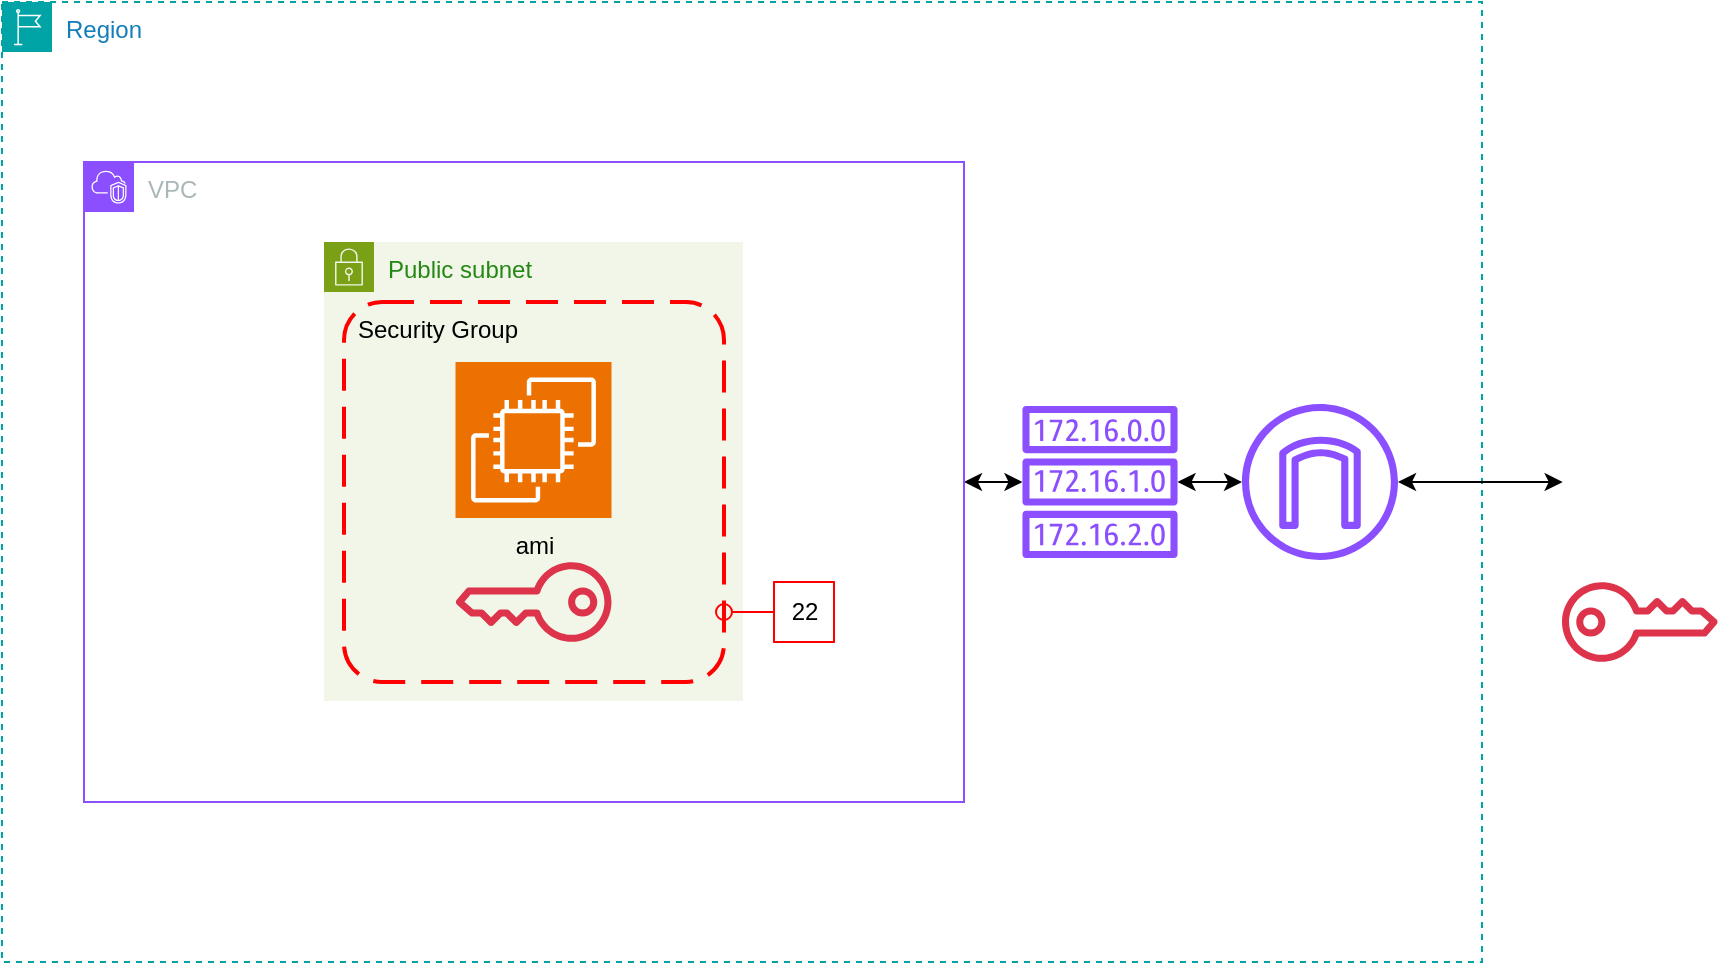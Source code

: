 <mxfile version="28.0.6">
  <diagram name="Page-1" id="iObHFzJkKh79o8O5NkpX">
    <mxGraphModel dx="1426" dy="843" grid="1" gridSize="10" guides="1" tooltips="1" connect="1" arrows="1" fold="1" page="1" pageScale="1" pageWidth="900" pageHeight="1600" math="0" shadow="0">
      <root>
        <mxCell id="0" />
        <mxCell id="1" parent="0" />
        <mxCell id="i-nt5txmI-BnRrhlUNoV-2" value="Region" style="points=[[0,0],[0.25,0],[0.5,0],[0.75,0],[1,0],[1,0.25],[1,0.5],[1,0.75],[1,1],[0.75,1],[0.5,1],[0.25,1],[0,1],[0,0.75],[0,0.5],[0,0.25]];outlineConnect=0;gradientColor=none;html=1;whiteSpace=wrap;fontSize=12;fontStyle=0;container=1;pointerEvents=0;collapsible=0;recursiveResize=0;shape=mxgraph.aws4.group;grIcon=mxgraph.aws4.group_region;strokeColor=#00A4A6;fillColor=none;verticalAlign=top;align=left;spacingLeft=30;fontColor=#147EBA;dashed=1;" parent="1" vertex="1">
          <mxGeometry x="20" y="40" width="740" height="480" as="geometry" />
        </mxCell>
        <mxCell id="q8hy6h1uf2MHOgtayE40-10" value="" style="edgeStyle=orthogonalEdgeStyle;rounded=0;orthogonalLoop=1;jettySize=auto;html=1;strokeColor=default;startArrow=classic;startFill=1;" edge="1" parent="i-nt5txmI-BnRrhlUNoV-2" source="i-nt5txmI-BnRrhlUNoV-1" target="q8hy6h1uf2MHOgtayE40-6">
          <mxGeometry relative="1" as="geometry" />
        </mxCell>
        <mxCell id="i-nt5txmI-BnRrhlUNoV-1" value="VPC" style="points=[[0,0],[0.25,0],[0.5,0],[0.75,0],[1,0],[1,0.25],[1,0.5],[1,0.75],[1,1],[0.75,1],[0.5,1],[0.25,1],[0,1],[0,0.75],[0,0.5],[0,0.25]];outlineConnect=0;gradientColor=none;html=1;whiteSpace=wrap;fontSize=12;fontStyle=0;container=1;pointerEvents=0;collapsible=0;recursiveResize=0;shape=mxgraph.aws4.group;grIcon=mxgraph.aws4.group_vpc2;strokeColor=#8C4FFF;fillColor=none;verticalAlign=top;align=left;spacingLeft=30;fontColor=#AAB7B8;dashed=0;" parent="i-nt5txmI-BnRrhlUNoV-2" vertex="1">
          <mxGeometry x="41" y="80" width="440" height="320" as="geometry" />
        </mxCell>
        <mxCell id="i-nt5txmI-BnRrhlUNoV-11" value="Public subnet" style="points=[[0,0],[0.25,0],[0.5,0],[0.75,0],[1,0],[1,0.25],[1,0.5],[1,0.75],[1,1],[0.75,1],[0.5,1],[0.25,1],[0,1],[0,0.75],[0,0.5],[0,0.25]];outlineConnect=0;gradientColor=none;html=1;whiteSpace=wrap;fontSize=12;fontStyle=0;container=1;pointerEvents=0;collapsible=0;recursiveResize=0;shape=mxgraph.aws4.group;grIcon=mxgraph.aws4.group_security_group;grStroke=0;strokeColor=#7AA116;fillColor=#F2F6E8;verticalAlign=top;align=left;spacingLeft=30;fontColor=#248814;dashed=0;" parent="i-nt5txmI-BnRrhlUNoV-1" vertex="1">
          <mxGeometry x="120" y="40" width="209.5" height="229.5" as="geometry" />
        </mxCell>
        <mxCell id="q8hy6h1uf2MHOgtayE40-1" value="Security Group" style="rounded=1;arcSize=10;dashed=1;strokeColor=#ff0000;fillColor=none;gradientColor=none;dashPattern=8 4;strokeWidth=2;align=left;verticalAlign=top;fontColor=#000000;spacingLeft=5;" vertex="1" parent="i-nt5txmI-BnRrhlUNoV-11">
          <mxGeometry x="10" y="30" width="190" height="190" as="geometry" />
        </mxCell>
        <mxCell id="i-nt5txmI-BnRrhlUNoV-6" value="ami" style="sketch=0;points=[[0,0,0],[0.25,0,0],[0.5,0,0],[0.75,0,0],[1,0,0],[0,1,0],[0.25,1,0],[0.5,1,0],[0.75,1,0],[1,1,0],[0,0.25,0],[0,0.5,0],[0,0.75,0],[1,0.25,0],[1,0.5,0],[1,0.75,0]];outlineConnect=0;fontColor=#000000;fillColor=#ED7100;strokeColor=#ffffff;dashed=0;verticalLabelPosition=bottom;verticalAlign=top;align=center;html=1;fontSize=12;fontStyle=0;aspect=fixed;shape=mxgraph.aws4.resourceIcon;resIcon=mxgraph.aws4.ec2;" parent="i-nt5txmI-BnRrhlUNoV-11" vertex="1">
          <mxGeometry x="65.75" y="60" width="78" height="78" as="geometry" />
        </mxCell>
        <mxCell id="i-nt5txmI-BnRrhlUNoV-10" value="" style="sketch=0;outlineConnect=0;fontColor=#232F3E;gradientColor=none;fillColor=#DD344C;strokeColor=none;dashed=0;verticalLabelPosition=bottom;verticalAlign=top;align=center;html=1;fontSize=12;fontStyle=0;aspect=fixed;pointerEvents=1;shape=mxgraph.aws4.addon;rotation=-180;" parent="i-nt5txmI-BnRrhlUNoV-11" vertex="1">
          <mxGeometry x="65.75" y="160" width="78" height="40" as="geometry" />
        </mxCell>
        <mxCell id="q8hy6h1uf2MHOgtayE40-4" value="" style="endArrow=none;html=1;rounded=0;align=center;verticalAlign=top;endFill=0;labelBackgroundColor=none;endSize=2;strokeColor=#FF0000;" edge="1" parent="i-nt5txmI-BnRrhlUNoV-1">
          <mxGeometry relative="1" as="geometry">
            <mxPoint x="324" y="225" as="sourcePoint" />
            <mxPoint x="346.0" y="225" as="targetPoint" />
          </mxGeometry>
        </mxCell>
        <mxCell id="q8hy6h1uf2MHOgtayE40-5" value="" style="ellipse;html=1;fontSize=11;align=center;fillColor=none;points=[];aspect=fixed;resizable=0;verticalAlign=bottom;labelPosition=center;verticalLabelPosition=top;flipH=1;rotation=45;strokeColor=#FF0000;" vertex="1" parent="i-nt5txmI-BnRrhlUNoV-1">
          <mxGeometry x="316" y="221" width="8" height="8" as="geometry" />
        </mxCell>
        <mxCell id="q8hy6h1uf2MHOgtayE40-3" value="22" style="html=1;rounded=0;direction=east;strokeColor=#FF0000;" vertex="1" parent="i-nt5txmI-BnRrhlUNoV-1">
          <mxGeometry x="345" y="210" width="30" height="30" as="geometry" />
        </mxCell>
        <mxCell id="q8hy6h1uf2MHOgtayE40-7" value="" style="edgeStyle=orthogonalEdgeStyle;rounded=0;orthogonalLoop=1;jettySize=auto;html=1;startArrow=classic;startFill=1;" edge="1" parent="i-nt5txmI-BnRrhlUNoV-2" source="i-nt5txmI-BnRrhlUNoV-3" target="q8hy6h1uf2MHOgtayE40-6">
          <mxGeometry relative="1" as="geometry" />
        </mxCell>
        <mxCell id="i-nt5txmI-BnRrhlUNoV-3" value="&lt;font style=&quot;&quot;&gt;Internet Gateway&lt;/font&gt;" style="sketch=0;outlineConnect=0;fontColor=#FFFFFF;gradientColor=none;fillColor=#8C4FFF;strokeColor=none;dashed=0;verticalLabelPosition=bottom;verticalAlign=top;align=center;html=1;fontSize=12;fontStyle=0;aspect=fixed;pointerEvents=1;shape=mxgraph.aws4.internet_gateway;" parent="i-nt5txmI-BnRrhlUNoV-2" vertex="1">
          <mxGeometry x="620" y="201" width="78" height="78" as="geometry" />
        </mxCell>
        <mxCell id="q8hy6h1uf2MHOgtayE40-6" value="Routing Table" style="sketch=0;outlineConnect=0;fontColor=#FFFFFF;gradientColor=none;fillColor=#8C4FFF;strokeColor=none;dashed=0;verticalLabelPosition=bottom;verticalAlign=top;align=center;html=1;fontSize=12;fontStyle=0;aspect=fixed;pointerEvents=1;shape=mxgraph.aws4.route_table;" vertex="1" parent="i-nt5txmI-BnRrhlUNoV-2">
          <mxGeometry x="510" y="202" width="78" height="76" as="geometry" />
        </mxCell>
        <mxCell id="i-nt5txmI-BnRrhlUNoV-7" value="" style="sketch=0;outlineConnect=0;fontColor=#232F3E;gradientColor=none;fillColor=#DD344C;strokeColor=none;dashed=0;verticalLabelPosition=bottom;verticalAlign=top;align=center;html=1;fontSize=12;fontStyle=0;aspect=fixed;pointerEvents=1;shape=mxgraph.aws4.addon;" parent="1" vertex="1">
          <mxGeometry x="800" y="330" width="78" height="40" as="geometry" />
        </mxCell>
        <mxCell id="i-nt5txmI-BnRrhlUNoV-8" value="" style="sketch=0;outlineConnect=0;fontColor=#232F3E;gradientColor=none;fillColor=#FFFFFF;strokeColor=none;dashed=0;verticalLabelPosition=bottom;verticalAlign=top;align=center;html=1;fontSize=12;fontStyle=0;aspect=fixed;pointerEvents=1;shape=mxgraph.aws4.client;" parent="1" vertex="1">
          <mxGeometry x="800" y="242" width="78" height="76" as="geometry" />
        </mxCell>
        <mxCell id="i-nt5txmI-BnRrhlUNoV-9" value="" style="edgeStyle=orthogonalEdgeStyle;rounded=0;orthogonalLoop=1;jettySize=auto;html=1;startArrow=classic;startFill=1;" parent="1" source="i-nt5txmI-BnRrhlUNoV-8" target="i-nt5txmI-BnRrhlUNoV-3" edge="1">
          <mxGeometry relative="1" as="geometry" />
        </mxCell>
      </root>
    </mxGraphModel>
  </diagram>
</mxfile>

